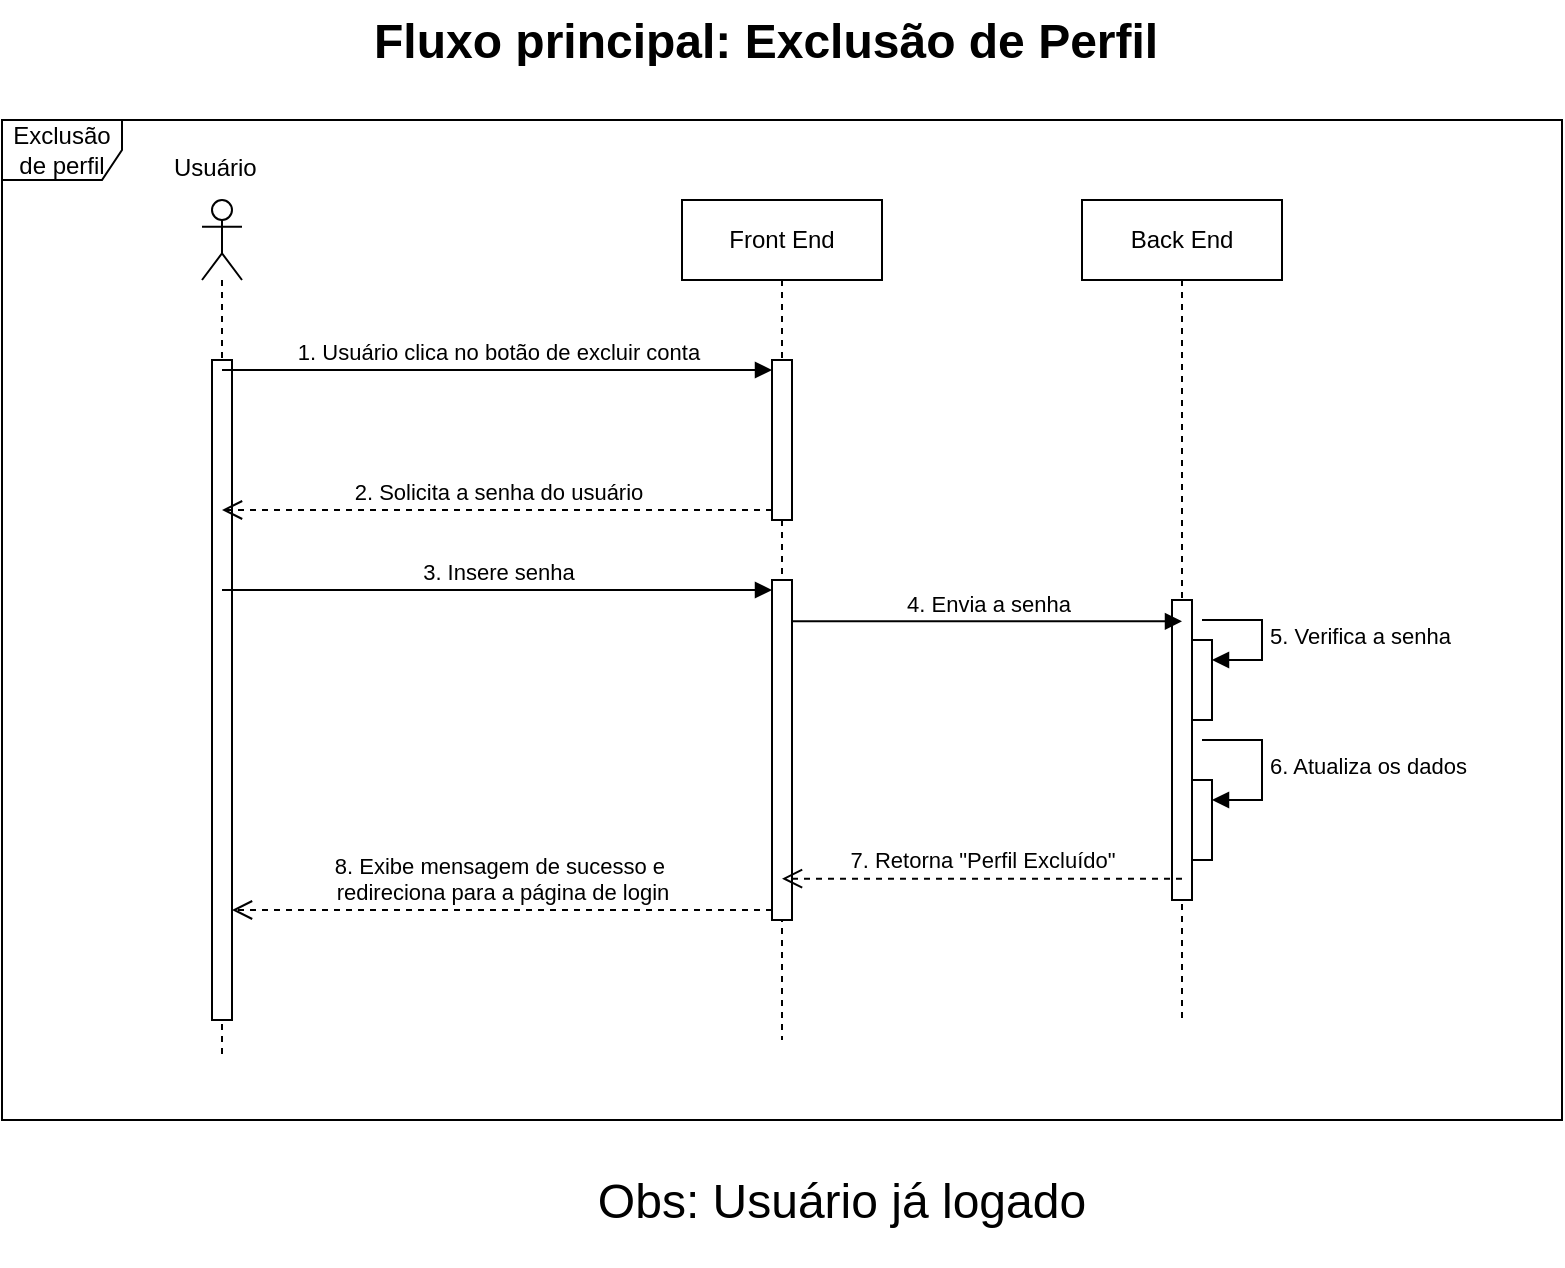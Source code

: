 <mxfile version="28.0.7">
  <diagram name="Página-1" id="effdNmgxeIeh1aCy71QI">
    <mxGraphModel dx="1426" dy="811" grid="1" gridSize="10" guides="1" tooltips="1" connect="1" arrows="1" fold="1" page="1" pageScale="1" pageWidth="3300" pageHeight="4681" math="0" shadow="0">
      <root>
        <mxCell id="0" />
        <mxCell id="1" parent="0" />
        <mxCell id="4PhAlAlo2g3u8WmUS1jU-1" value="Exclusão de perfil" style="shape=umlFrame;whiteSpace=wrap;html=1;pointerEvents=0;" vertex="1" parent="1">
          <mxGeometry x="1140" y="730" width="780" height="500" as="geometry" />
        </mxCell>
        <mxCell id="4PhAlAlo2g3u8WmUS1jU-2" value="" style="shape=umlLifeline;perimeter=lifelinePerimeter;whiteSpace=wrap;html=1;container=1;dropTarget=0;collapsible=0;recursiveResize=0;outlineConnect=0;portConstraint=eastwest;newEdgeStyle={&quot;curved&quot;:0,&quot;rounded&quot;:0};participant=umlActor;" vertex="1" parent="1">
          <mxGeometry x="1240" y="770" width="20" height="430" as="geometry" />
        </mxCell>
        <mxCell id="4PhAlAlo2g3u8WmUS1jU-3" value="" style="html=1;points=[[0,0,0,0,5],[0,1,0,0,-5],[1,0,0,0,5],[1,1,0,0,-5]];perimeter=orthogonalPerimeter;outlineConnect=0;targetShapes=umlLifeline;portConstraint=eastwest;newEdgeStyle={&quot;curved&quot;:0,&quot;rounded&quot;:0};" vertex="1" parent="4PhAlAlo2g3u8WmUS1jU-2">
          <mxGeometry x="5" y="80" width="10" height="330" as="geometry" />
        </mxCell>
        <mxCell id="4PhAlAlo2g3u8WmUS1jU-4" value="Front End" style="shape=umlLifeline;perimeter=lifelinePerimeter;whiteSpace=wrap;html=1;container=1;dropTarget=0;collapsible=0;recursiveResize=0;outlineConnect=0;portConstraint=eastwest;newEdgeStyle={&quot;curved&quot;:0,&quot;rounded&quot;:0};" vertex="1" parent="1">
          <mxGeometry x="1480" y="770" width="100" height="420" as="geometry" />
        </mxCell>
        <mxCell id="4PhAlAlo2g3u8WmUS1jU-5" value="" style="html=1;points=[[0,0,0,0,5],[0,1,0,0,-5],[1,0,0,0,5],[1,1,0,0,-5]];perimeter=orthogonalPerimeter;outlineConnect=0;targetShapes=umlLifeline;portConstraint=eastwest;newEdgeStyle={&quot;curved&quot;:0,&quot;rounded&quot;:0};" vertex="1" parent="4PhAlAlo2g3u8WmUS1jU-4">
          <mxGeometry x="45" y="80" width="10" height="80" as="geometry" />
        </mxCell>
        <mxCell id="4PhAlAlo2g3u8WmUS1jU-6" value="" style="html=1;points=[[0,0,0,0,5],[0,1,0,0,-5],[1,0,0,0,5],[1,1,0,0,-5]];perimeter=orthogonalPerimeter;outlineConnect=0;targetShapes=umlLifeline;portConstraint=eastwest;newEdgeStyle={&quot;curved&quot;:0,&quot;rounded&quot;:0};" vertex="1" parent="4PhAlAlo2g3u8WmUS1jU-4">
          <mxGeometry x="45" y="190" width="10" height="170" as="geometry" />
        </mxCell>
        <mxCell id="4PhAlAlo2g3u8WmUS1jU-7" value="Back End" style="shape=umlLifeline;perimeter=lifelinePerimeter;whiteSpace=wrap;html=1;container=1;dropTarget=0;collapsible=0;recursiveResize=0;outlineConnect=0;portConstraint=eastwest;newEdgeStyle={&quot;curved&quot;:0,&quot;rounded&quot;:0};" vertex="1" parent="1">
          <mxGeometry x="1680" y="770" width="100" height="410" as="geometry" />
        </mxCell>
        <mxCell id="4PhAlAlo2g3u8WmUS1jU-8" style="edgeStyle=orthogonalEdgeStyle;rounded=0;orthogonalLoop=1;jettySize=auto;html=1;curved=0;exitX=0;exitY=0;exitDx=0;exitDy=5;exitPerimeter=0;" edge="1" parent="4PhAlAlo2g3u8WmUS1jU-7" source="4PhAlAlo2g3u8WmUS1jU-9">
          <mxGeometry relative="1" as="geometry">
            <mxPoint x="45.333" y="204.667" as="targetPoint" />
          </mxGeometry>
        </mxCell>
        <mxCell id="4PhAlAlo2g3u8WmUS1jU-9" value="" style="html=1;points=[[0,0,0,0,5],[0,1,0,0,-5],[1,0,0,0,5],[1,1,0,0,-5]];perimeter=orthogonalPerimeter;outlineConnect=0;targetShapes=umlLifeline;portConstraint=eastwest;newEdgeStyle={&quot;curved&quot;:0,&quot;rounded&quot;:0};" vertex="1" parent="4PhAlAlo2g3u8WmUS1jU-7">
          <mxGeometry x="45" y="200" width="10" height="150" as="geometry" />
        </mxCell>
        <mxCell id="4PhAlAlo2g3u8WmUS1jU-10" value="" style="html=1;points=[[0,0,0,0,5],[0,1,0,0,-5],[1,0,0,0,5],[1,1,0,0,-5]];perimeter=orthogonalPerimeter;outlineConnect=0;targetShapes=umlLifeline;portConstraint=eastwest;newEdgeStyle={&quot;curved&quot;:0,&quot;rounded&quot;:0};" vertex="1" parent="4PhAlAlo2g3u8WmUS1jU-7">
          <mxGeometry x="55" y="220" width="10" height="40" as="geometry" />
        </mxCell>
        <mxCell id="4PhAlAlo2g3u8WmUS1jU-11" value="5. Verifica a senha" style="html=1;align=left;spacingLeft=2;endArrow=block;rounded=0;edgeStyle=orthogonalEdgeStyle;curved=0;rounded=0;" edge="1" parent="4PhAlAlo2g3u8WmUS1jU-7" target="4PhAlAlo2g3u8WmUS1jU-10">
          <mxGeometry relative="1" as="geometry">
            <mxPoint x="60" y="210" as="sourcePoint" />
            <Array as="points">
              <mxPoint x="90" y="230" />
            </Array>
          </mxGeometry>
        </mxCell>
        <mxCell id="4PhAlAlo2g3u8WmUS1jU-22" value="" style="html=1;points=[[0,0,0,0,5],[0,1,0,0,-5],[1,0,0,0,5],[1,1,0,0,-5]];perimeter=orthogonalPerimeter;outlineConnect=0;targetShapes=umlLifeline;portConstraint=eastwest;newEdgeStyle={&quot;curved&quot;:0,&quot;rounded&quot;:0};" vertex="1" parent="4PhAlAlo2g3u8WmUS1jU-7">
          <mxGeometry x="55" y="290" width="10" height="40" as="geometry" />
        </mxCell>
        <mxCell id="4PhAlAlo2g3u8WmUS1jU-23" value="6. Atualiza os dados" style="html=1;align=left;spacingLeft=2;endArrow=block;rounded=0;edgeStyle=orthogonalEdgeStyle;curved=0;rounded=0;" edge="1" target="4PhAlAlo2g3u8WmUS1jU-22" parent="4PhAlAlo2g3u8WmUS1jU-7">
          <mxGeometry relative="1" as="geometry">
            <mxPoint x="60" y="270" as="sourcePoint" />
            <Array as="points">
              <mxPoint x="90" y="300" />
            </Array>
          </mxGeometry>
        </mxCell>
        <mxCell id="4PhAlAlo2g3u8WmUS1jU-12" value="1. Usuário clica no botão de excluir conta" style="html=1;verticalAlign=bottom;endArrow=block;curved=0;rounded=0;entryX=0;entryY=0;entryDx=0;entryDy=5;entryPerimeter=0;" edge="1" parent="1" source="4PhAlAlo2g3u8WmUS1jU-2" target="4PhAlAlo2g3u8WmUS1jU-5">
          <mxGeometry relative="1" as="geometry">
            <mxPoint x="1255" y="855" as="sourcePoint" />
            <mxPoint x="1480" y="855" as="targetPoint" />
          </mxGeometry>
        </mxCell>
        <mxCell id="4PhAlAlo2g3u8WmUS1jU-13" value="2. Solicita a senha do usuário" style="html=1;verticalAlign=bottom;endArrow=open;dashed=1;endSize=8;curved=0;rounded=0;exitX=0;exitY=1;exitDx=0;exitDy=-5;exitPerimeter=0;" edge="1" parent="1" source="4PhAlAlo2g3u8WmUS1jU-5" target="4PhAlAlo2g3u8WmUS1jU-2">
          <mxGeometry relative="1" as="geometry">
            <mxPoint x="1240" y="925" as="targetPoint" />
            <mxPoint x="1480" y="925" as="sourcePoint" />
          </mxGeometry>
        </mxCell>
        <mxCell id="4PhAlAlo2g3u8WmUS1jU-14" value="3. Insere senha" style="html=1;verticalAlign=bottom;endArrow=block;curved=0;rounded=0;entryX=0;entryY=0;entryDx=0;entryDy=5;entryPerimeter=0;" edge="1" parent="1" source="4PhAlAlo2g3u8WmUS1jU-2" target="4PhAlAlo2g3u8WmUS1jU-6">
          <mxGeometry relative="1" as="geometry">
            <mxPoint x="1260" y="965" as="sourcePoint" />
          </mxGeometry>
        </mxCell>
        <mxCell id="4PhAlAlo2g3u8WmUS1jU-15" value="8. Exibe mensagem de sucesso e&amp;nbsp;&lt;div&gt;redireciona para a página de login&lt;/div&gt;" style="html=1;verticalAlign=bottom;endArrow=open;dashed=1;endSize=8;curved=0;rounded=0;exitX=0;exitY=1;exitDx=0;exitDy=-5;exitPerimeter=0;" edge="1" parent="1" source="4PhAlAlo2g3u8WmUS1jU-6" target="4PhAlAlo2g3u8WmUS1jU-3">
          <mxGeometry relative="1" as="geometry">
            <mxPoint x="1565" y="1035" as="targetPoint" />
            <mxPoint x="1480" y="1035" as="sourcePoint" />
          </mxGeometry>
        </mxCell>
        <mxCell id="4PhAlAlo2g3u8WmUS1jU-16" value="4. Envia a senha" style="html=1;verticalAlign=bottom;endArrow=block;curved=0;rounded=0;entryX=0.5;entryY=0.071;entryDx=0;entryDy=0;entryPerimeter=0;" edge="1" parent="1" source="4PhAlAlo2g3u8WmUS1jU-6" target="4PhAlAlo2g3u8WmUS1jU-9">
          <mxGeometry relative="1" as="geometry">
            <mxPoint x="1810" y="1005" as="sourcePoint" />
            <mxPoint x="1720" y="975" as="targetPoint" />
          </mxGeometry>
        </mxCell>
        <mxCell id="4PhAlAlo2g3u8WmUS1jU-17" value="7. Retorna &quot;Perfil Excluído&quot;" style="html=1;verticalAlign=bottom;endArrow=open;dashed=1;endSize=8;curved=0;rounded=0;exitX=0.5;exitY=0.929;exitDx=0;exitDy=0;exitPerimeter=0;" edge="1" parent="1" source="4PhAlAlo2g3u8WmUS1jU-9" target="4PhAlAlo2g3u8WmUS1jU-4">
          <mxGeometry relative="1" as="geometry">
            <mxPoint x="1810" y="1075" as="targetPoint" />
            <mxPoint x="1720" y="1035" as="sourcePoint" />
          </mxGeometry>
        </mxCell>
        <mxCell id="4PhAlAlo2g3u8WmUS1jU-29" value="Usuário" style="text;strokeColor=none;fillColor=none;spacingLeft=4;spacingRight=4;overflow=hidden;rotatable=0;points=[[0,0.5],[1,0.5]];portConstraint=eastwest;fontSize=12;whiteSpace=wrap;html=1;" vertex="1" parent="1">
          <mxGeometry x="1220" y="740" width="70" height="30" as="geometry" />
        </mxCell>
        <mxCell id="4PhAlAlo2g3u8WmUS1jU-30" value="Fluxo principal: Exclusão de Perfil" style="text;strokeColor=none;fillColor=none;spacingLeft=4;spacingRight=4;overflow=hidden;rotatable=0;points=[[0,0.5],[1,0.5]];portConstraint=eastwest;fontSize=24;whiteSpace=wrap;html=1;fontStyle=1" vertex="1" parent="1">
          <mxGeometry x="1320" y="670" width="467.5" height="30" as="geometry" />
        </mxCell>
        <mxCell id="4PhAlAlo2g3u8WmUS1jU-31" value="Obs: Usuário já logado" style="text;strokeColor=none;fillColor=none;spacingLeft=4;spacingRight=4;overflow=hidden;rotatable=0;points=[[0,0.5],[1,0.5]];portConstraint=eastwest;fontSize=24;whiteSpace=wrap;html=1;fontStyle=0;align=center;" vertex="1" parent="1">
          <mxGeometry x="1430" y="1250" width="260" height="50" as="geometry" />
        </mxCell>
      </root>
    </mxGraphModel>
  </diagram>
</mxfile>
